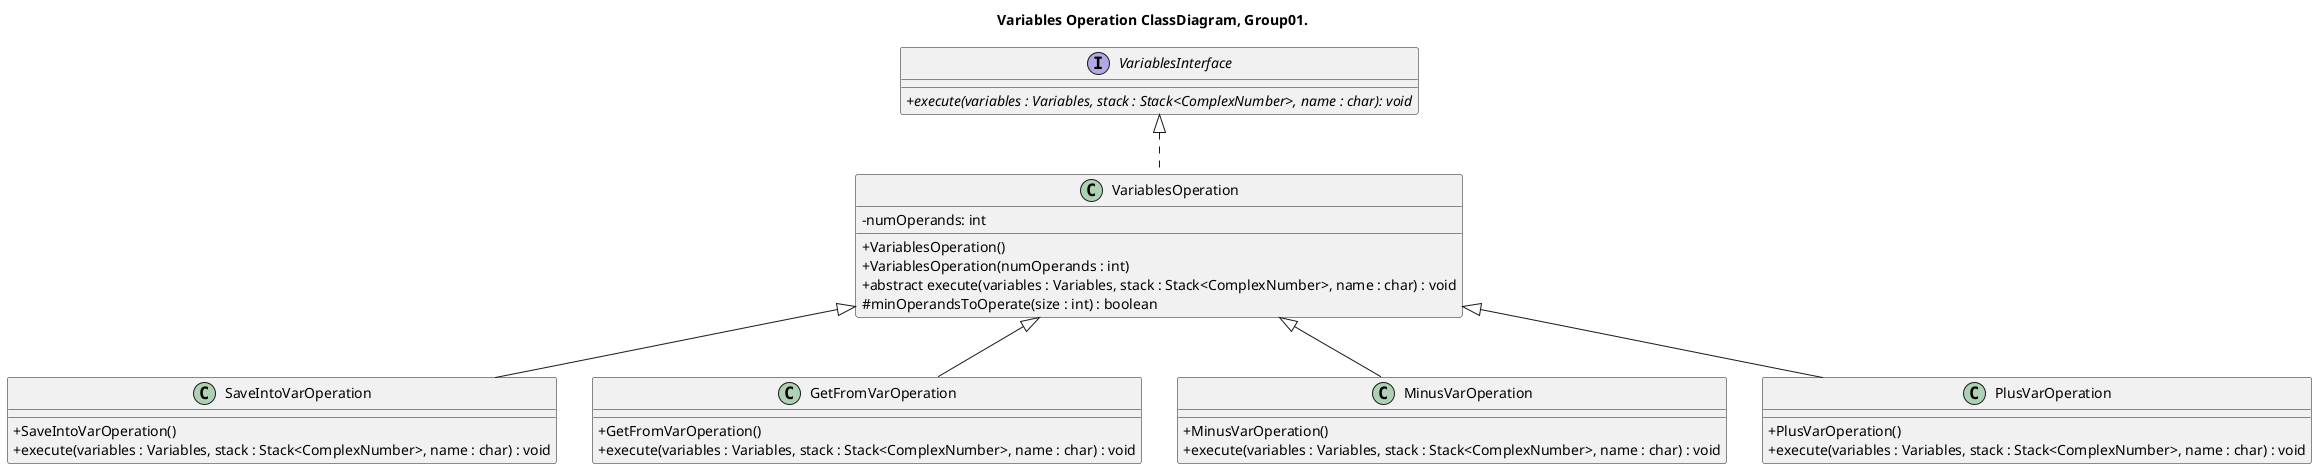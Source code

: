 @startuml VariablesOperation_ClassDiagram_Group01


title Variables Operation ClassDiagram, Group01.

skinparam ClassAttributeIconSize 0

interface VariablesInterface{
	+ {abstract} execute(variables : Variables, stack : Stack<ComplexNumber>, name : char): void
}

abstract class VariablesOperation{
	- numOperands: int
	+ VariablesOperation()	
	+ VariablesOperation(numOperands : int)
	+ abstract execute(variables : Variables, stack : Stack<ComplexNumber>, name : char) : void
	# minOperandsToOperate(size : int) : boolean
}

class SaveIntoVarOperation{
        + SaveIntoVarOperation()
        + execute(variables : Variables, stack : Stack<ComplexNumber>, name : char) : void
}

class GetFromVarOperation{
        + GetFromVarOperation()
        + execute(variables : Variables, stack : Stack<ComplexNumber>, name : char) : void
}

class MinusVarOperation{
        + MinusVarOperation()
        + execute(variables : Variables, stack : Stack<ComplexNumber>, name : char) : void
}

class PlusVarOperation{
        + PlusVarOperation()
        + execute(variables : Variables, stack : Stack<ComplexNumber>, name : char) : void
}

class VariablesOperation implements VariablesInterface 
class SaveIntoVarOperation extends VariablesOperation
class GetFromVarOperation extends VariablesOperation
class MinusVarOperation extends VariablesOperation
class PlusVarOperation extends VariablesOperation

@enduml